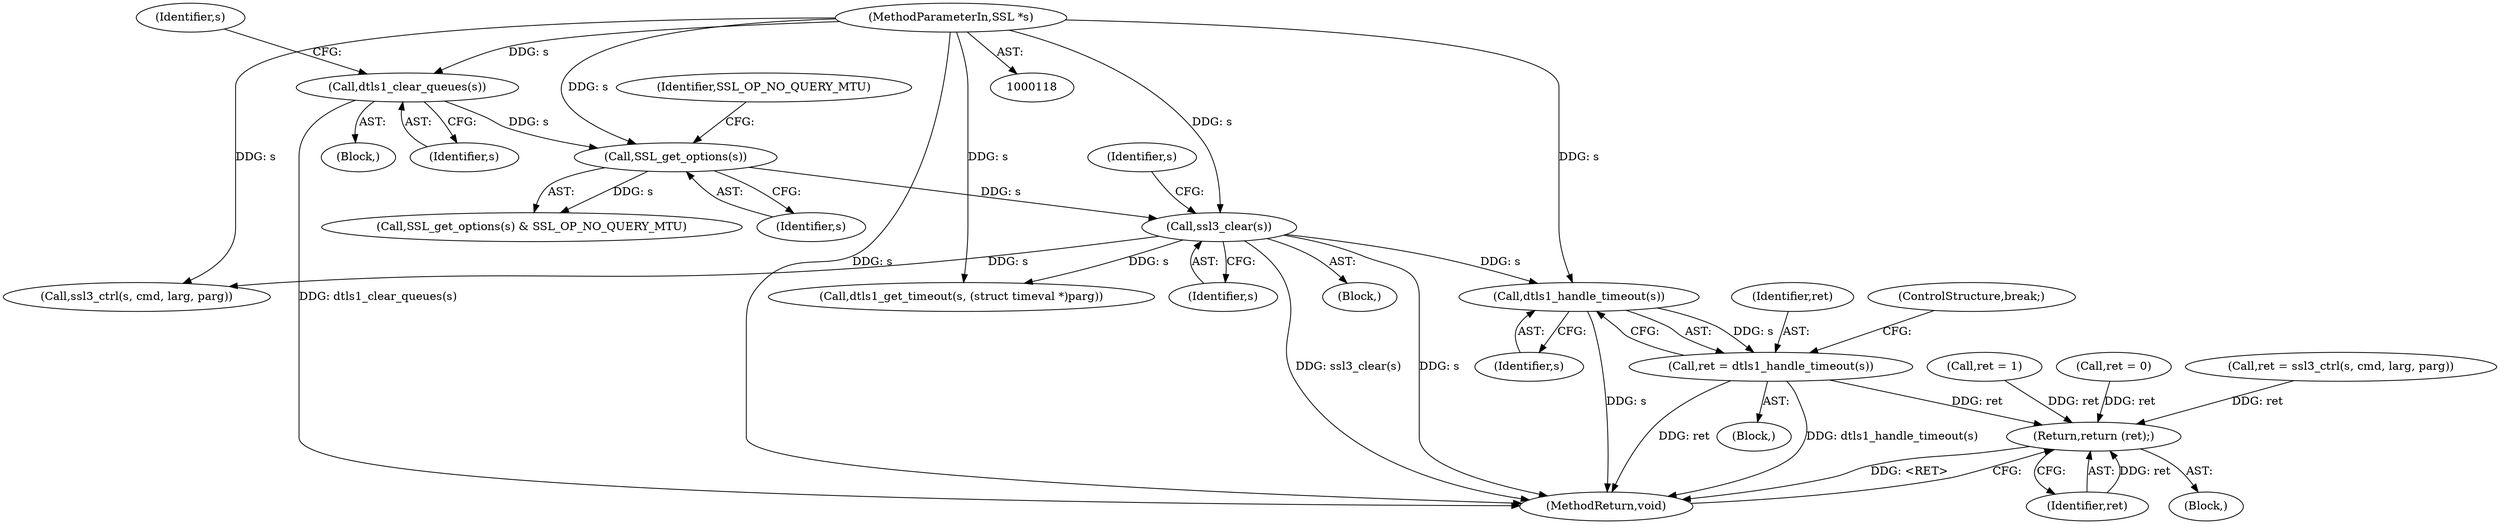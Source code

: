 digraph "0_openssl_f5c7f5dfbaf0d2f7d946d0fe86f08e6bcb36ed0d_0@pointer" {
"1000298" [label="(Call,dtls1_handle_timeout(s))"];
"1000232" [label="(Call,ssl3_clear(s))"];
"1000200" [label="(Call,SSL_get_options(s))"];
"1000169" [label="(Call,dtls1_clear_queues(s))"];
"1000119" [label="(MethodParameterIn,SSL *s)"];
"1000296" [label="(Call,ret = dtls1_handle_timeout(s))"];
"1000353" [label="(Return,return (ret);)"];
"1000714" [label="(MethodReturn,void)"];
"1000297" [label="(Identifier,ret)"];
"1000291" [label="(Call,ret = 1)"];
"1000299" [label="(Identifier,s)"];
"1000347" [label="(Call,ssl3_ctrl(s, cmd, larg, parg))"];
"1000169" [label="(Call,dtls1_clear_queues(s))"];
"1000140" [label="(Block,)"];
"1000298" [label="(Call,dtls1_handle_timeout(s))"];
"1000173" [label="(Identifier,s)"];
"1000354" [label="(Identifier,ret)"];
"1000280" [label="(Block,)"];
"1000296" [label="(Call,ret = dtls1_handle_timeout(s))"];
"1000126" [label="(Block,)"];
"1000201" [label="(Identifier,s)"];
"1000232" [label="(Call,ssl3_clear(s))"];
"1000300" [label="(ControlStructure,break;)"];
"1000273" [label="(Block,)"];
"1000275" [label="(Call,ret = 0)"];
"1000238" [label="(Identifier,s)"];
"1000170" [label="(Identifier,s)"];
"1000119" [label="(MethodParameterIn,SSL *s)"];
"1000353" [label="(Return,return (ret);)"];
"1000284" [label="(Call,dtls1_get_timeout(s, (struct timeval *)parg))"];
"1000200" [label="(Call,SSL_get_options(s))"];
"1000202" [label="(Identifier,SSL_OP_NO_QUERY_MTU)"];
"1000345" [label="(Call,ret = ssl3_ctrl(s, cmd, larg, parg))"];
"1000199" [label="(Call,SSL_get_options(s) & SSL_OP_NO_QUERY_MTU)"];
"1000233" [label="(Identifier,s)"];
"1000298" -> "1000296"  [label="AST: "];
"1000298" -> "1000299"  [label="CFG: "];
"1000299" -> "1000298"  [label="AST: "];
"1000296" -> "1000298"  [label="CFG: "];
"1000298" -> "1000714"  [label="DDG: s"];
"1000298" -> "1000296"  [label="DDG: s"];
"1000232" -> "1000298"  [label="DDG: s"];
"1000119" -> "1000298"  [label="DDG: s"];
"1000232" -> "1000126"  [label="AST: "];
"1000232" -> "1000233"  [label="CFG: "];
"1000233" -> "1000232"  [label="AST: "];
"1000238" -> "1000232"  [label="CFG: "];
"1000232" -> "1000714"  [label="DDG: s"];
"1000232" -> "1000714"  [label="DDG: ssl3_clear(s)"];
"1000200" -> "1000232"  [label="DDG: s"];
"1000119" -> "1000232"  [label="DDG: s"];
"1000232" -> "1000284"  [label="DDG: s"];
"1000232" -> "1000347"  [label="DDG: s"];
"1000200" -> "1000199"  [label="AST: "];
"1000200" -> "1000201"  [label="CFG: "];
"1000201" -> "1000200"  [label="AST: "];
"1000202" -> "1000200"  [label="CFG: "];
"1000200" -> "1000199"  [label="DDG: s"];
"1000169" -> "1000200"  [label="DDG: s"];
"1000119" -> "1000200"  [label="DDG: s"];
"1000169" -> "1000140"  [label="AST: "];
"1000169" -> "1000170"  [label="CFG: "];
"1000170" -> "1000169"  [label="AST: "];
"1000173" -> "1000169"  [label="CFG: "];
"1000169" -> "1000714"  [label="DDG: dtls1_clear_queues(s)"];
"1000119" -> "1000169"  [label="DDG: s"];
"1000119" -> "1000118"  [label="AST: "];
"1000119" -> "1000714"  [label="DDG: s"];
"1000119" -> "1000284"  [label="DDG: s"];
"1000119" -> "1000347"  [label="DDG: s"];
"1000296" -> "1000280"  [label="AST: "];
"1000297" -> "1000296"  [label="AST: "];
"1000300" -> "1000296"  [label="CFG: "];
"1000296" -> "1000714"  [label="DDG: dtls1_handle_timeout(s)"];
"1000296" -> "1000714"  [label="DDG: ret"];
"1000296" -> "1000353"  [label="DDG: ret"];
"1000353" -> "1000273"  [label="AST: "];
"1000353" -> "1000354"  [label="CFG: "];
"1000354" -> "1000353"  [label="AST: "];
"1000714" -> "1000353"  [label="CFG: "];
"1000353" -> "1000714"  [label="DDG: <RET>"];
"1000354" -> "1000353"  [label="DDG: ret"];
"1000291" -> "1000353"  [label="DDG: ret"];
"1000275" -> "1000353"  [label="DDG: ret"];
"1000345" -> "1000353"  [label="DDG: ret"];
}
